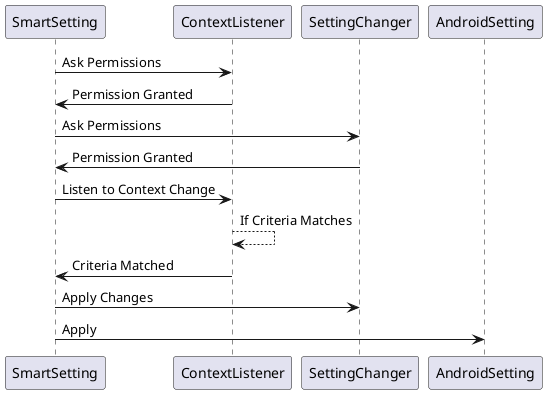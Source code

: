 @startuml

SmartSetting -> ContextListener : Ask Permissions
ContextListener -> SmartSetting : Permission Granted
SmartSetting -> SettingChanger : Ask Permissions
SettingChanger -> SmartSetting : Permission Granted
SmartSetting -> ContextListener : Listen to Context Change
ContextListener --> ContextListener : If Criteria Matches
ContextListener -> SmartSetting : Criteria Matched
SmartSetting -> SettingChanger : Apply Changes
SmartSetting -> AndroidSetting : Apply

@enduml